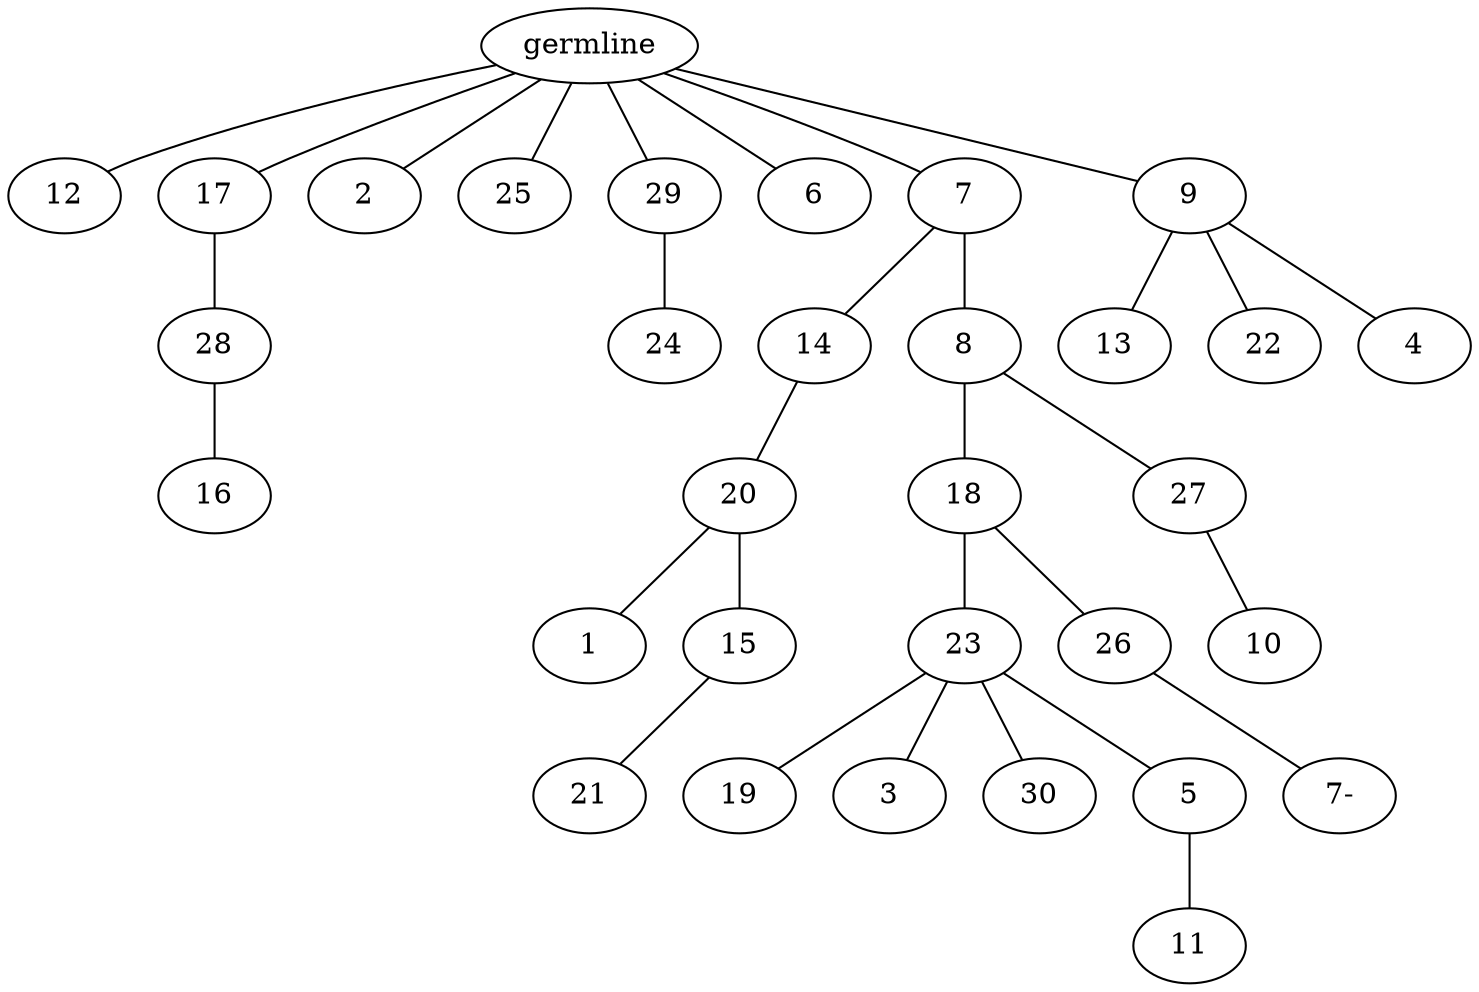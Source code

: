 graph tree {
    "140368992252976" [label="germline"];
    "140368992053088" [label="12"];
    "140368992051888" [label="17"];
    "140368992053616" [label="28"];
    "140368992054432" [label="16"];
    "140368992052128" [label="2"];
    "140368992054048" [label="25"];
    "140368992051264" [label="29"];
    "140368992052752" [label="24"];
    "140368992054816" [label="6"];
    "140368992054288" [label="7"];
    "140368992052704" [label="14"];
    "140368992017760" [label="20"];
    "140368992016512" [label="1"];
    "140368992014592" [label="15"];
    "140368992015456" [label="21"];
    "140368992054384" [label="8"];
    "140368992015360" [label="18"];
    "140368992017232" [label="23"];
    "140368992017568" [label="19"];
    "140368992018240" [label="3"];
    "140368992252688" [label="30"];
    "140368992254464" [label="5"];
    "140368992255616" [label="11"];
    "140368992255808" [label="26"];
    "140368992167440" [label="7-"];
    "140368992168448" [label="27"];
    "140368992252592" [label="10"];
    "140368992054000" [label="9"];
    "140368992051696" [label="13"];
    "140368992252736" [label="22"];
    "140368992252928" [label="4"];
    "140368992252976" -- "140368992053088";
    "140368992252976" -- "140368992051888";
    "140368992252976" -- "140368992052128";
    "140368992252976" -- "140368992054048";
    "140368992252976" -- "140368992051264";
    "140368992252976" -- "140368992054816";
    "140368992252976" -- "140368992054288";
    "140368992252976" -- "140368992054000";
    "140368992051888" -- "140368992053616";
    "140368992053616" -- "140368992054432";
    "140368992051264" -- "140368992052752";
    "140368992054288" -- "140368992052704";
    "140368992054288" -- "140368992054384";
    "140368992052704" -- "140368992017760";
    "140368992017760" -- "140368992016512";
    "140368992017760" -- "140368992014592";
    "140368992014592" -- "140368992015456";
    "140368992054384" -- "140368992015360";
    "140368992054384" -- "140368992168448";
    "140368992015360" -- "140368992017232";
    "140368992015360" -- "140368992255808";
    "140368992017232" -- "140368992017568";
    "140368992017232" -- "140368992018240";
    "140368992017232" -- "140368992252688";
    "140368992017232" -- "140368992254464";
    "140368992254464" -- "140368992255616";
    "140368992255808" -- "140368992167440";
    "140368992168448" -- "140368992252592";
    "140368992054000" -- "140368992051696";
    "140368992054000" -- "140368992252736";
    "140368992054000" -- "140368992252928";
}
